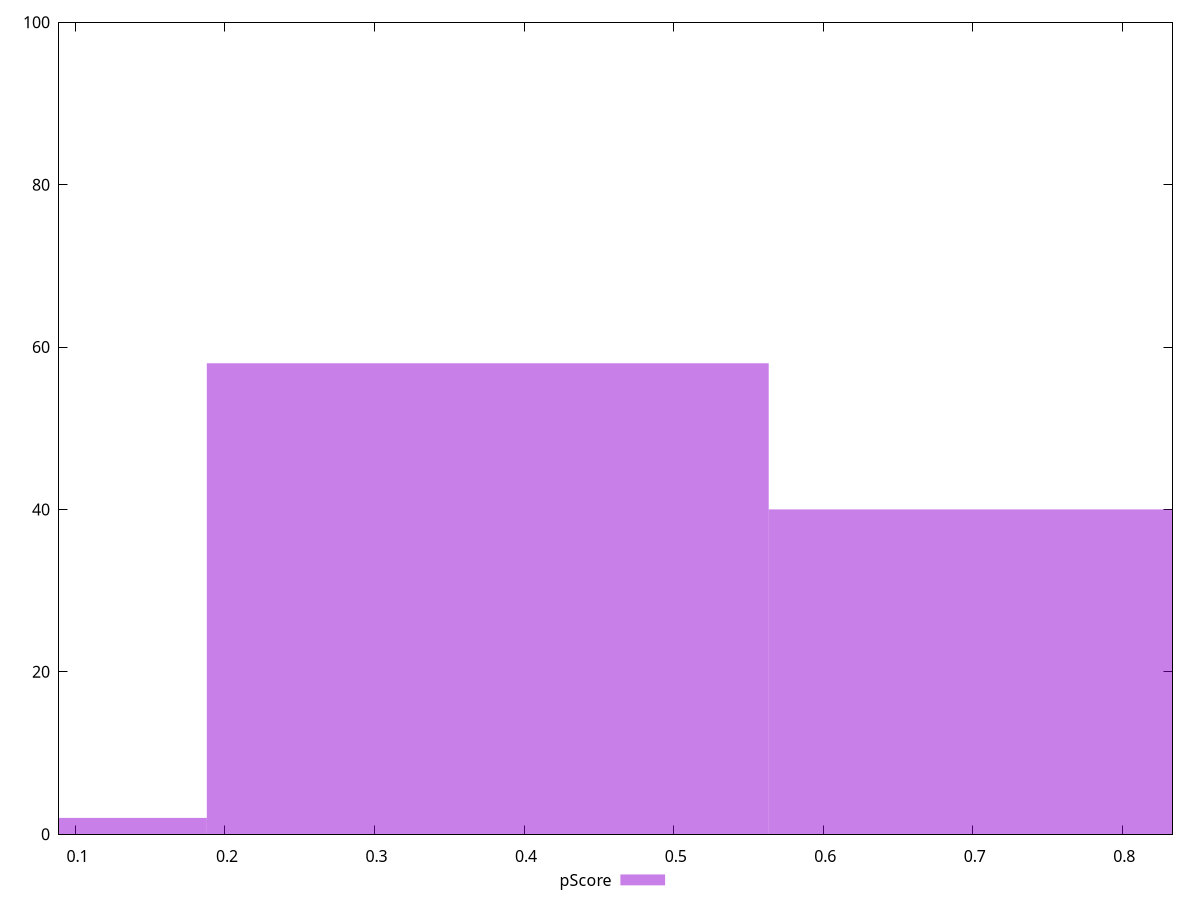 reset

$pScore <<EOF
0.37569663647490786 58
0.7513932729498157 40
0 2
EOF

set key outside below
set boxwidth 0.37569663647490786
set xrange [0.0890212328820621:0.8335283309374525]
set yrange [0:100]
set trange [0:100]
set style fill transparent solid 0.5 noborder
set terminal svg size 640, 490 enhanced background rgb 'white'
set output "report_00015_2021-02-09T16-11-33.973Z/speed-index/samples/pages+cached/pScore/histogram.svg"

plot $pScore title "pScore" with boxes

reset
